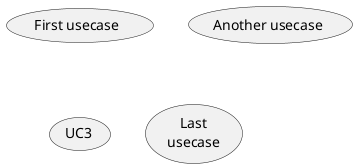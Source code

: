 @startuml Beispieldiagramm

(First usecase)
(Another usecase) as (UC2)
usecase UC3
usecase (Last\nusecase) as UC4

@enduml
